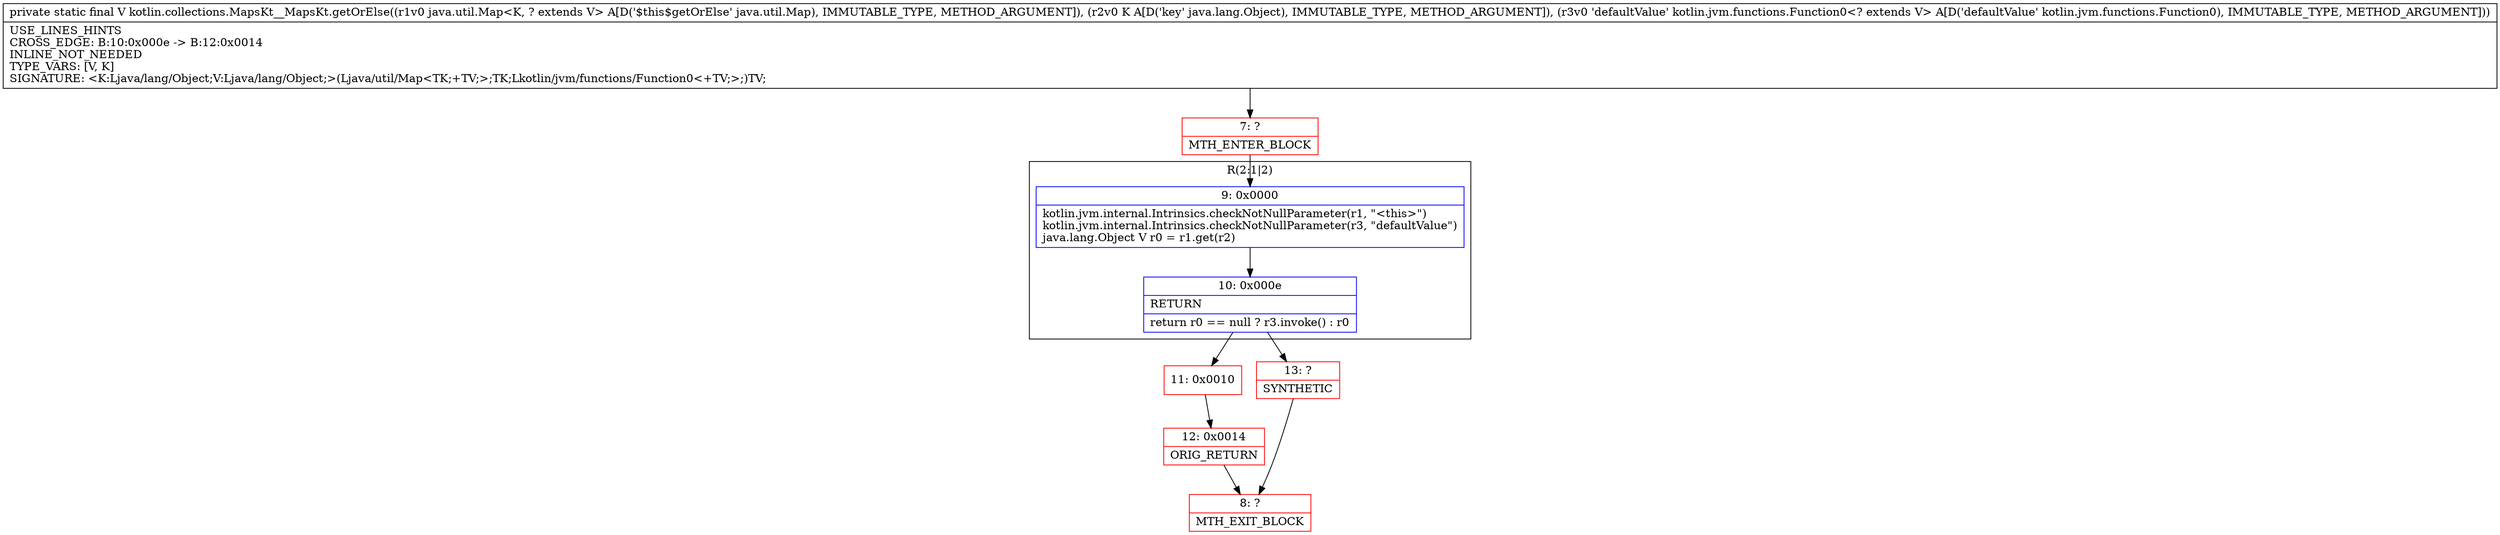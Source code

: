 digraph "CFG forkotlin.collections.MapsKt__MapsKt.getOrElse(Ljava\/util\/Map;Ljava\/lang\/Object;Lkotlin\/jvm\/functions\/Function0;)Ljava\/lang\/Object;" {
subgraph cluster_Region_1995325613 {
label = "R(2:1|2)";
node [shape=record,color=blue];
Node_9 [shape=record,label="{9\:\ 0x0000|kotlin.jvm.internal.Intrinsics.checkNotNullParameter(r1, \"\<this\>\")\lkotlin.jvm.internal.Intrinsics.checkNotNullParameter(r3, \"defaultValue\")\ljava.lang.Object V r0 = r1.get(r2)\l}"];
Node_10 [shape=record,label="{10\:\ 0x000e|RETURN\l|return r0 == null ? r3.invoke() : r0\l}"];
}
Node_7 [shape=record,color=red,label="{7\:\ ?|MTH_ENTER_BLOCK\l}"];
Node_11 [shape=record,color=red,label="{11\:\ 0x0010}"];
Node_12 [shape=record,color=red,label="{12\:\ 0x0014|ORIG_RETURN\l}"];
Node_8 [shape=record,color=red,label="{8\:\ ?|MTH_EXIT_BLOCK\l}"];
Node_13 [shape=record,color=red,label="{13\:\ ?|SYNTHETIC\l}"];
MethodNode[shape=record,label="{private static final V kotlin.collections.MapsKt__MapsKt.getOrElse((r1v0 java.util.Map\<K, ? extends V\> A[D('$this$getOrElse' java.util.Map), IMMUTABLE_TYPE, METHOD_ARGUMENT]), (r2v0 K A[D('key' java.lang.Object), IMMUTABLE_TYPE, METHOD_ARGUMENT]), (r3v0 'defaultValue' kotlin.jvm.functions.Function0\<? extends V\> A[D('defaultValue' kotlin.jvm.functions.Function0), IMMUTABLE_TYPE, METHOD_ARGUMENT]))  | USE_LINES_HINTS\lCROSS_EDGE: B:10:0x000e \-\> B:12:0x0014\lINLINE_NOT_NEEDED\lTYPE_VARS: [V, K]\lSIGNATURE: \<K:Ljava\/lang\/Object;V:Ljava\/lang\/Object;\>(Ljava\/util\/Map\<TK;+TV;\>;TK;Lkotlin\/jvm\/functions\/Function0\<+TV;\>;)TV;\l}"];
MethodNode -> Node_7;Node_9 -> Node_10;
Node_10 -> Node_11;
Node_10 -> Node_13;
Node_7 -> Node_9;
Node_11 -> Node_12;
Node_12 -> Node_8;
Node_13 -> Node_8;
}

